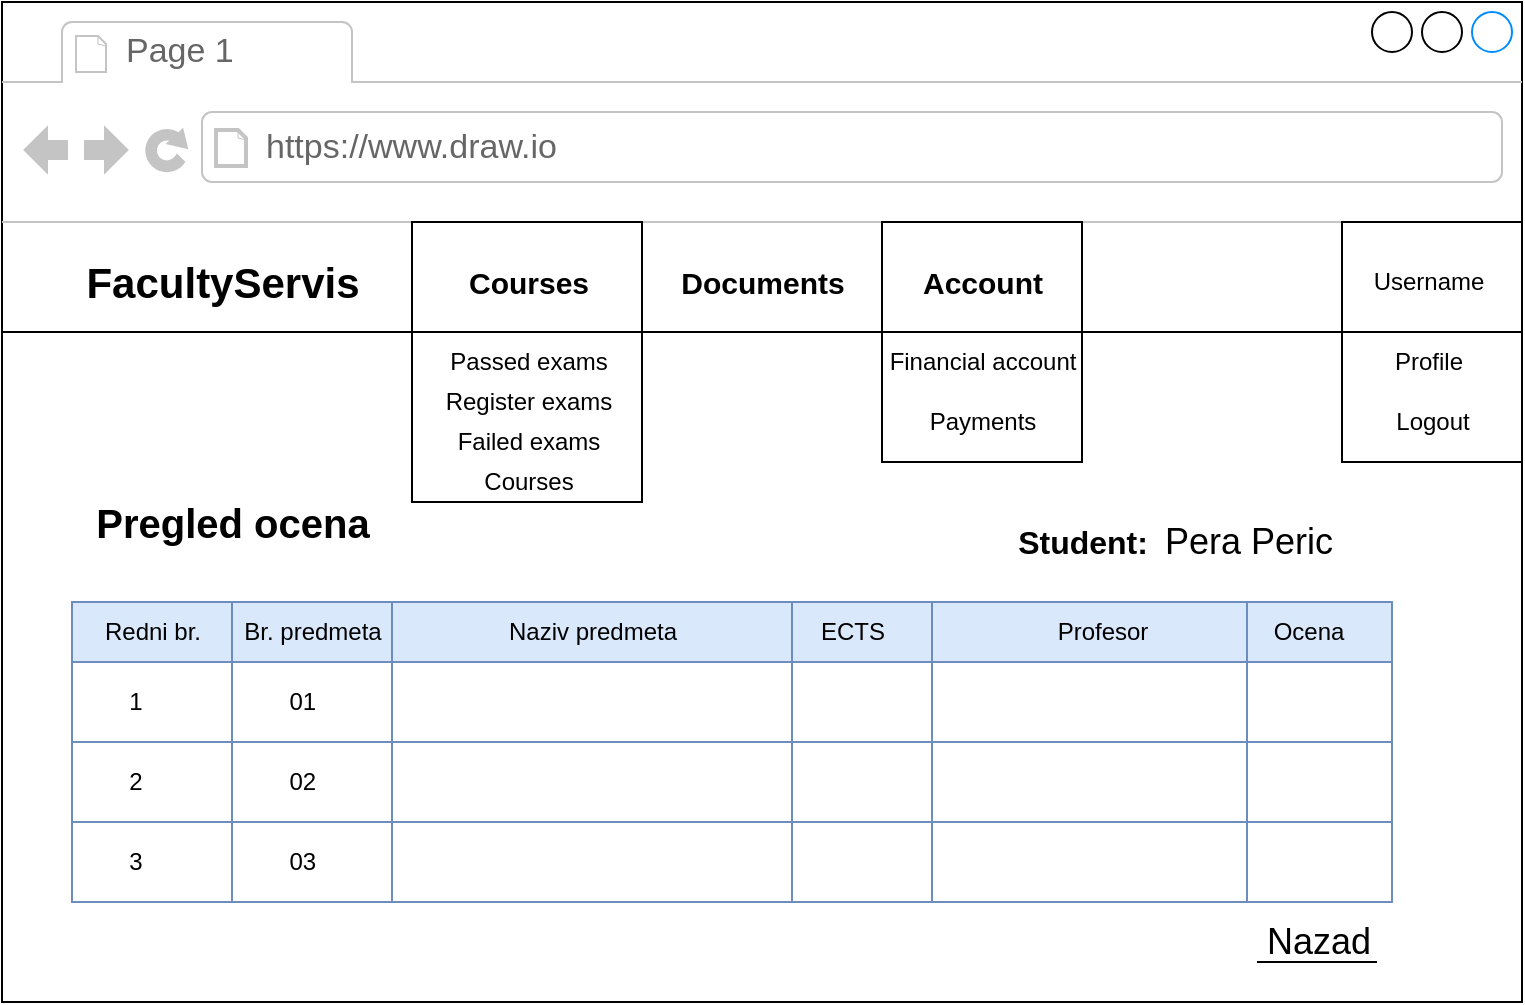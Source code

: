 <mxfile version="13.9.9" type="device"><diagram id="sb8ox1WNcWH18Cf6_KQx" name="Page-1"><mxGraphModel dx="1024" dy="592" grid="1" gridSize="10" guides="1" tooltips="1" connect="1" arrows="1" fold="1" page="1" pageScale="1" pageWidth="850" pageHeight="1100" math="0" shadow="0"><root><mxCell id="0"/><mxCell id="1" parent="0"/><mxCell id="6jIecSqJorFZ4r23Z3NR-2" value="" style="strokeWidth=1;shadow=0;dashed=0;align=center;html=1;shape=mxgraph.mockup.containers.browserWindow;rSize=0;strokeColor2=#008cff;strokeColor3=#c4c4c4;mainText=,;recursiveResize=0;" parent="1" vertex="1"><mxGeometry x="60" y="120" width="760" height="500" as="geometry"/></mxCell><mxCell id="6jIecSqJorFZ4r23Z3NR-3" value="Page 1" style="strokeWidth=1;shadow=0;dashed=0;align=center;html=1;shape=mxgraph.mockup.containers.anchor;fontSize=17;fontColor=#666666;align=left;" parent="6jIecSqJorFZ4r23Z3NR-2" vertex="1"><mxGeometry x="60" y="12" width="110" height="26" as="geometry"/></mxCell><mxCell id="6jIecSqJorFZ4r23Z3NR-4" value="https://www.draw.io" style="strokeWidth=1;shadow=0;dashed=0;align=center;html=1;shape=mxgraph.mockup.containers.anchor;rSize=0;fontSize=17;fontColor=#666666;align=left;" parent="6jIecSqJorFZ4r23Z3NR-2" vertex="1"><mxGeometry x="130" y="60" width="250" height="26" as="geometry"/></mxCell><mxCell id="6jIecSqJorFZ4r23Z3NR-5" value="" style="line;strokeWidth=1;html=1;perimeter=backbonePerimeter;points=[];outlineConnect=0;" parent="6jIecSqJorFZ4r23Z3NR-2" vertex="1"><mxGeometry y="160" width="760" height="10" as="geometry"/></mxCell><mxCell id="6jIecSqJorFZ4r23Z3NR-7" value="&lt;b style=&quot;font-size: 21px&quot;&gt;FacultyServis&lt;/b&gt;" style="text;html=1;align=center;verticalAlign=middle;resizable=0;points=[];autosize=1;" parent="6jIecSqJorFZ4r23Z3NR-2" vertex="1"><mxGeometry x="35" y="130" width="150" height="20" as="geometry"/></mxCell><mxCell id="_C3WTDAqlyjdErUiIHWC-1" value="" style="shape=table;html=1;whiteSpace=wrap;startSize=30;container=1;collapsible=0;childLayout=tableLayout;fontStyle=1;align=center;fillColor=#dae8fc;strokeColor=#6c8ebf;" parent="6jIecSqJorFZ4r23Z3NR-2" vertex="1"><mxGeometry x="35" y="300" width="660" height="150" as="geometry"/></mxCell><mxCell id="_C3WTDAqlyjdErUiIHWC-2" value="" style="shape=partialRectangle;html=1;whiteSpace=wrap;collapsible=0;dropTarget=0;pointerEvents=0;fillColor=none;top=0;left=0;bottom=0;right=0;points=[[0,0.5],[1,0.5]];portConstraint=eastwest;" parent="_C3WTDAqlyjdErUiIHWC-1" vertex="1"><mxGeometry y="30" width="660" height="40" as="geometry"/></mxCell><mxCell id="_C3WTDAqlyjdErUiIHWC-3" value="&amp;nbsp; &amp;nbsp; &amp;nbsp; &amp;nbsp; 1&amp;nbsp; &amp;nbsp; &amp;nbsp; &amp;nbsp; &amp;nbsp; &amp;nbsp; &amp;nbsp; &amp;nbsp; &amp;nbsp; &amp;nbsp; &amp;nbsp; 01" style="shape=partialRectangle;html=1;whiteSpace=wrap;connectable=0;fillColor=none;top=0;left=0;bottom=0;right=0;overflow=hidden;align=left;" parent="_C3WTDAqlyjdErUiIHWC-2" vertex="1"><mxGeometry width="160" height="40" as="geometry"/></mxCell><mxCell id="_C3WTDAqlyjdErUiIHWC-4" value="" style="shape=partialRectangle;html=1;whiteSpace=wrap;connectable=0;fillColor=none;top=0;left=0;bottom=0;right=0;overflow=hidden;" parent="_C3WTDAqlyjdErUiIHWC-2" vertex="1"><mxGeometry x="160" width="200" height="40" as="geometry"/></mxCell><mxCell id="_C3WTDAqlyjdErUiIHWC-5" value="" style="shape=partialRectangle;html=1;whiteSpace=wrap;connectable=0;fillColor=none;top=0;left=0;bottom=0;right=0;overflow=hidden;" parent="_C3WTDAqlyjdErUiIHWC-2" vertex="1"><mxGeometry x="360" width="300" height="40" as="geometry"/></mxCell><mxCell id="_C3WTDAqlyjdErUiIHWC-6" value="" style="shape=partialRectangle;html=1;whiteSpace=wrap;collapsible=0;dropTarget=0;pointerEvents=0;fillColor=none;top=0;left=0;bottom=0;right=0;points=[[0,0.5],[1,0.5]];portConstraint=eastwest;" parent="_C3WTDAqlyjdErUiIHWC-1" vertex="1"><mxGeometry y="70" width="660" height="40" as="geometry"/></mxCell><mxCell id="_C3WTDAqlyjdErUiIHWC-7" value="&amp;nbsp; &amp;nbsp; &amp;nbsp; &amp;nbsp; 2&amp;nbsp; &amp;nbsp; &amp;nbsp; &amp;nbsp; &amp;nbsp; &amp;nbsp; &amp;nbsp; &amp;nbsp; &amp;nbsp; &amp;nbsp; &amp;nbsp; 02" style="shape=partialRectangle;html=1;whiteSpace=wrap;connectable=0;fillColor=none;top=0;left=0;bottom=0;right=0;overflow=hidden;align=left;" parent="_C3WTDAqlyjdErUiIHWC-6" vertex="1"><mxGeometry width="160" height="40" as="geometry"/></mxCell><mxCell id="_C3WTDAqlyjdErUiIHWC-8" value="" style="shape=partialRectangle;html=1;whiteSpace=wrap;connectable=0;fillColor=none;top=0;left=0;bottom=0;right=0;overflow=hidden;" parent="_C3WTDAqlyjdErUiIHWC-6" vertex="1"><mxGeometry x="160" width="200" height="40" as="geometry"/></mxCell><mxCell id="_C3WTDAqlyjdErUiIHWC-9" value="" style="shape=partialRectangle;html=1;whiteSpace=wrap;connectable=0;fillColor=none;top=0;left=0;bottom=0;right=0;overflow=hidden;" parent="_C3WTDAqlyjdErUiIHWC-6" vertex="1"><mxGeometry x="360" width="300" height="40" as="geometry"/></mxCell><mxCell id="_C3WTDAqlyjdErUiIHWC-10" value="" style="shape=partialRectangle;html=1;whiteSpace=wrap;collapsible=0;dropTarget=0;pointerEvents=0;fillColor=none;top=0;left=0;bottom=0;right=0;points=[[0,0.5],[1,0.5]];portConstraint=eastwest;" parent="_C3WTDAqlyjdErUiIHWC-1" vertex="1"><mxGeometry y="110" width="660" height="40" as="geometry"/></mxCell><mxCell id="_C3WTDAqlyjdErUiIHWC-11" value="&amp;nbsp; &amp;nbsp; &amp;nbsp; &amp;nbsp; 3&amp;nbsp; &amp;nbsp; &amp;nbsp; &amp;nbsp; &amp;nbsp; &amp;nbsp; &amp;nbsp; &amp;nbsp; &amp;nbsp; &amp;nbsp; &amp;nbsp; 03" style="shape=partialRectangle;html=1;whiteSpace=wrap;connectable=0;fillColor=none;top=0;left=0;bottom=0;right=0;overflow=hidden;align=left;" parent="_C3WTDAqlyjdErUiIHWC-10" vertex="1"><mxGeometry width="160" height="40" as="geometry"/></mxCell><mxCell id="_C3WTDAqlyjdErUiIHWC-12" value="" style="shape=partialRectangle;html=1;whiteSpace=wrap;connectable=0;fillColor=none;top=0;left=0;bottom=0;right=0;overflow=hidden;" parent="_C3WTDAqlyjdErUiIHWC-10" vertex="1"><mxGeometry x="160" width="200" height="40" as="geometry"/></mxCell><mxCell id="_C3WTDAqlyjdErUiIHWC-13" value="" style="shape=partialRectangle;html=1;whiteSpace=wrap;connectable=0;fillColor=none;top=0;left=0;bottom=0;right=0;overflow=hidden;" parent="_C3WTDAqlyjdErUiIHWC-10" vertex="1"><mxGeometry x="360" width="300" height="40" as="geometry"/></mxCell><mxCell id="_C3WTDAqlyjdErUiIHWC-14" value="" style="line;strokeWidth=1;direction=south;html=1;perimeter=backbonePerimeter;points=[];outlineConnect=0;fillColor=#dae8fc;strokeColor=#6c8ebf;" parent="6jIecSqJorFZ4r23Z3NR-2" vertex="1"><mxGeometry x="110" y="300" width="10" height="150" as="geometry"/></mxCell><mxCell id="_C3WTDAqlyjdErUiIHWC-15" value="Redni br." style="text;html=1;align=center;verticalAlign=middle;resizable=0;points=[];autosize=1;" parent="6jIecSqJorFZ4r23Z3NR-2" vertex="1"><mxGeometry x="45" y="305" width="60" height="20" as="geometry"/></mxCell><mxCell id="_C3WTDAqlyjdErUiIHWC-17" value="Br. predmeta" style="text;html=1;align=center;verticalAlign=middle;resizable=0;points=[];autosize=1;" parent="6jIecSqJorFZ4r23Z3NR-2" vertex="1"><mxGeometry x="115" y="305" width="80" height="20" as="geometry"/></mxCell><mxCell id="_C3WTDAqlyjdErUiIHWC-18" value="" style="line;strokeWidth=1;direction=south;html=1;perimeter=backbonePerimeter;points=[];outlineConnect=0;fillColor=#dae8fc;strokeColor=#6c8ebf;" parent="6jIecSqJorFZ4r23Z3NR-2" vertex="1"><mxGeometry x="180" y="300" width="30" height="30" as="geometry"/></mxCell><mxCell id="_C3WTDAqlyjdErUiIHWC-19" value="Naziv predmeta" style="text;html=1;align=center;verticalAlign=middle;resizable=0;points=[];autosize=1;" parent="6jIecSqJorFZ4r23Z3NR-2" vertex="1"><mxGeometry x="245" y="305" width="100" height="20" as="geometry"/></mxCell><mxCell id="_C3WTDAqlyjdErUiIHWC-21" value="" style="line;strokeWidth=1;direction=south;html=1;perimeter=backbonePerimeter;points=[];outlineConnect=0;fillColor=#dae8fc;strokeColor=#6c8ebf;" parent="6jIecSqJorFZ4r23Z3NR-2" vertex="1"><mxGeometry x="380" y="300" width="30" height="30" as="geometry"/></mxCell><mxCell id="_C3WTDAqlyjdErUiIHWC-22" value="Profesor" style="text;html=1;align=center;verticalAlign=middle;resizable=0;points=[];autosize=1;" parent="6jIecSqJorFZ4r23Z3NR-2" vertex="1"><mxGeometry x="520" y="305" width="60" height="20" as="geometry"/></mxCell><mxCell id="_C3WTDAqlyjdErUiIHWC-23" value="" style="line;strokeWidth=1;direction=south;html=1;perimeter=backbonePerimeter;points=[];outlineConnect=0;fillColor=#dae8fc;strokeColor=#6c8ebf;" parent="6jIecSqJorFZ4r23Z3NR-2" vertex="1"><mxGeometry x="617.5" y="300" width="10" height="150" as="geometry"/></mxCell><mxCell id="_C3WTDAqlyjdErUiIHWC-24" value="" style="line;strokeWidth=1;direction=south;html=1;perimeter=backbonePerimeter;points=[];outlineConnect=0;fillColor=#dae8fc;strokeColor=#6c8ebf;" parent="6jIecSqJorFZ4r23Z3NR-2" vertex="1"><mxGeometry x="460" y="300" width="10" height="150" as="geometry"/></mxCell><mxCell id="_C3WTDAqlyjdErUiIHWC-25" value="ECTS" style="text;html=1;align=center;verticalAlign=middle;resizable=0;points=[];autosize=1;" parent="6jIecSqJorFZ4r23Z3NR-2" vertex="1"><mxGeometry x="400" y="305" width="50" height="20" as="geometry"/></mxCell><mxCell id="_C3WTDAqlyjdErUiIHWC-26" value="Ocena" style="text;html=1;align=center;verticalAlign=middle;resizable=0;points=[];autosize=1;" parent="6jIecSqJorFZ4r23Z3NR-2" vertex="1"><mxGeometry x="627.5" y="305" width="50" height="20" as="geometry"/></mxCell><mxCell id="_C3WTDAqlyjdErUiIHWC-27" value="&lt;font size=&quot;1&quot;&gt;&lt;b style=&quot;font-size: 16px&quot;&gt;Student:&lt;/b&gt;&lt;/font&gt;" style="text;html=1;align=center;verticalAlign=middle;resizable=0;points=[];autosize=1;" parent="6jIecSqJorFZ4r23Z3NR-2" vertex="1"><mxGeometry x="500" y="260" width="80" height="20" as="geometry"/></mxCell><mxCell id="_C3WTDAqlyjdErUiIHWC-28" value="&lt;font style=&quot;font-size: 18px&quot;&gt;Pera Peric&lt;/font&gt;" style="text;html=1;align=center;verticalAlign=middle;resizable=0;points=[];autosize=1;" parent="6jIecSqJorFZ4r23Z3NR-2" vertex="1"><mxGeometry x="572.5" y="260" width="100" height="20" as="geometry"/></mxCell><mxCell id="_C3WTDAqlyjdErUiIHWC-30" value="&lt;b&gt;&lt;font style=&quot;font-size: 20px&quot;&gt;Pregled ocena&lt;/font&gt;&lt;/b&gt;" style="text;html=1;align=center;verticalAlign=middle;resizable=0;points=[];autosize=1;" parent="6jIecSqJorFZ4r23Z3NR-2" vertex="1"><mxGeometry x="40" y="250" width="150" height="20" as="geometry"/></mxCell><mxCell id="_C3WTDAqlyjdErUiIHWC-31" value="&lt;font style=&quot;font-size: 18px&quot;&gt;Nazad&lt;/font&gt;" style="text;html=1;align=center;verticalAlign=middle;resizable=0;points=[];autosize=1;" parent="6jIecSqJorFZ4r23Z3NR-2" vertex="1"><mxGeometry x="622.5" y="460" width="70" height="20" as="geometry"/></mxCell><mxCell id="_C3WTDAqlyjdErUiIHWC-32" value="" style="line;strokeWidth=1;html=1;perimeter=backbonePerimeter;points=[];outlineConnect=0;" parent="6jIecSqJorFZ4r23Z3NR-2" vertex="1"><mxGeometry x="627.5" y="470" width="60" height="20" as="geometry"/></mxCell><mxCell id="_YX-eoL_ppiqxk3LcXHi-1" value="" style="rounded=0;whiteSpace=wrap;html=1;direction=south;" vertex="1" parent="6jIecSqJorFZ4r23Z3NR-2"><mxGeometry x="205" y="110" width="115" height="140" as="geometry"/></mxCell><mxCell id="_YX-eoL_ppiqxk3LcXHi-2" value="" style="line;strokeWidth=1;html=1;perimeter=backbonePerimeter;points=[];outlineConnect=0;" vertex="1" parent="6jIecSqJorFZ4r23Z3NR-2"><mxGeometry x="195" y="160" width="160" height="10" as="geometry"/></mxCell><mxCell id="_YX-eoL_ppiqxk3LcXHi-3" value="&lt;b&gt;&lt;font style=&quot;font-size: 15px&quot;&gt;Courses&lt;/font&gt;&lt;/b&gt;" style="text;html=1;align=center;verticalAlign=middle;resizable=0;points=[];autosize=1;" vertex="1" parent="6jIecSqJorFZ4r23Z3NR-2"><mxGeometry x="222.5" y="130" width="80" height="20" as="geometry"/></mxCell><mxCell id="_YX-eoL_ppiqxk3LcXHi-4" value="Passed exams" style="text;html=1;align=center;verticalAlign=middle;resizable=0;points=[];autosize=1;" vertex="1" parent="6jIecSqJorFZ4r23Z3NR-2"><mxGeometry x="217.5" y="170" width="90" height="20" as="geometry"/></mxCell><mxCell id="_YX-eoL_ppiqxk3LcXHi-5" value="Register exams" style="text;html=1;align=center;verticalAlign=middle;resizable=0;points=[];autosize=1;" vertex="1" parent="6jIecSqJorFZ4r23Z3NR-2"><mxGeometry x="212.5" y="190" width="100" height="20" as="geometry"/></mxCell><mxCell id="_YX-eoL_ppiqxk3LcXHi-6" value="Failed exams" style="text;html=1;align=center;verticalAlign=middle;resizable=0;points=[];autosize=1;" vertex="1" parent="6jIecSqJorFZ4r23Z3NR-2"><mxGeometry x="217.5" y="210" width="90" height="20" as="geometry"/></mxCell><mxCell id="_YX-eoL_ppiqxk3LcXHi-7" value="Courses" style="text;html=1;align=center;verticalAlign=middle;resizable=0;points=[];autosize=1;" vertex="1" parent="6jIecSqJorFZ4r23Z3NR-2"><mxGeometry x="232.5" y="230" width="60" height="20" as="geometry"/></mxCell><mxCell id="_YX-eoL_ppiqxk3LcXHi-8" value="&lt;b&gt;&lt;font style=&quot;font-size: 15px&quot;&gt;Documents&lt;/font&gt;&lt;/b&gt;" style="text;html=1;align=center;verticalAlign=middle;resizable=0;points=[];autosize=1;" vertex="1" parent="6jIecSqJorFZ4r23Z3NR-2"><mxGeometry x="330" y="130" width="100" height="20" as="geometry"/></mxCell><mxCell id="_YX-eoL_ppiqxk3LcXHi-9" value="" style="rounded=0;whiteSpace=wrap;html=1;strokeWidth=1;direction=south;" vertex="1" parent="6jIecSqJorFZ4r23Z3NR-2"><mxGeometry x="440" y="110" width="100" height="120" as="geometry"/></mxCell><mxCell id="_YX-eoL_ppiqxk3LcXHi-10" value="&lt;b&gt;&lt;font style=&quot;font-size: 15px&quot;&gt;Account&lt;/font&gt;&lt;/b&gt;" style="text;html=1;align=center;verticalAlign=middle;resizable=0;points=[];autosize=1;" vertex="1" parent="6jIecSqJorFZ4r23Z3NR-2"><mxGeometry x="450" y="130" width="80" height="20" as="geometry"/></mxCell><mxCell id="_YX-eoL_ppiqxk3LcXHi-11" value="" style="line;strokeWidth=1;html=1;perimeter=backbonePerimeter;points=[];outlineConnect=0;" vertex="1" parent="6jIecSqJorFZ4r23Z3NR-2"><mxGeometry x="380" y="160" width="160" height="10" as="geometry"/></mxCell><mxCell id="_YX-eoL_ppiqxk3LcXHi-13" value="" style="rounded=0;whiteSpace=wrap;html=1;strokeWidth=1;direction=south;" vertex="1" parent="6jIecSqJorFZ4r23Z3NR-2"><mxGeometry x="670" y="110" width="90" height="120" as="geometry"/></mxCell><mxCell id="_YX-eoL_ppiqxk3LcXHi-14" value="" style="line;strokeWidth=1;html=1;perimeter=backbonePerimeter;points=[];outlineConnect=0;" vertex="1" parent="6jIecSqJorFZ4r23Z3NR-2"><mxGeometry x="600" y="160" width="160" height="10" as="geometry"/></mxCell><mxCell id="_YX-eoL_ppiqxk3LcXHi-15" value="Username" style="text;html=1;align=center;verticalAlign=middle;resizable=0;points=[];autosize=1;" vertex="1" parent="6jIecSqJorFZ4r23Z3NR-2"><mxGeometry x="677.5" y="130" width="70" height="20" as="geometry"/></mxCell><mxCell id="_YX-eoL_ppiqxk3LcXHi-16" value="Profile" style="text;html=1;align=center;verticalAlign=middle;resizable=0;points=[];autosize=1;" vertex="1" parent="6jIecSqJorFZ4r23Z3NR-2"><mxGeometry x="687.5" y="170" width="50" height="20" as="geometry"/></mxCell><mxCell id="_YX-eoL_ppiqxk3LcXHi-17" value="Logout" style="text;html=1;align=center;verticalAlign=middle;resizable=0;points=[];autosize=1;" vertex="1" parent="6jIecSqJorFZ4r23Z3NR-2"><mxGeometry x="690" y="200" width="50" height="20" as="geometry"/></mxCell><mxCell id="_YX-eoL_ppiqxk3LcXHi-18" value="Financial account" style="text;html=1;align=center;verticalAlign=middle;resizable=0;points=[];autosize=1;" vertex="1" parent="6jIecSqJorFZ4r23Z3NR-2"><mxGeometry x="435" y="170" width="110" height="20" as="geometry"/></mxCell><mxCell id="_YX-eoL_ppiqxk3LcXHi-19" value="Payments" style="text;html=1;align=center;verticalAlign=middle;resizable=0;points=[];autosize=1;" vertex="1" parent="6jIecSqJorFZ4r23Z3NR-2"><mxGeometry x="455" y="200" width="70" height="20" as="geometry"/></mxCell></root></mxGraphModel></diagram></mxfile>